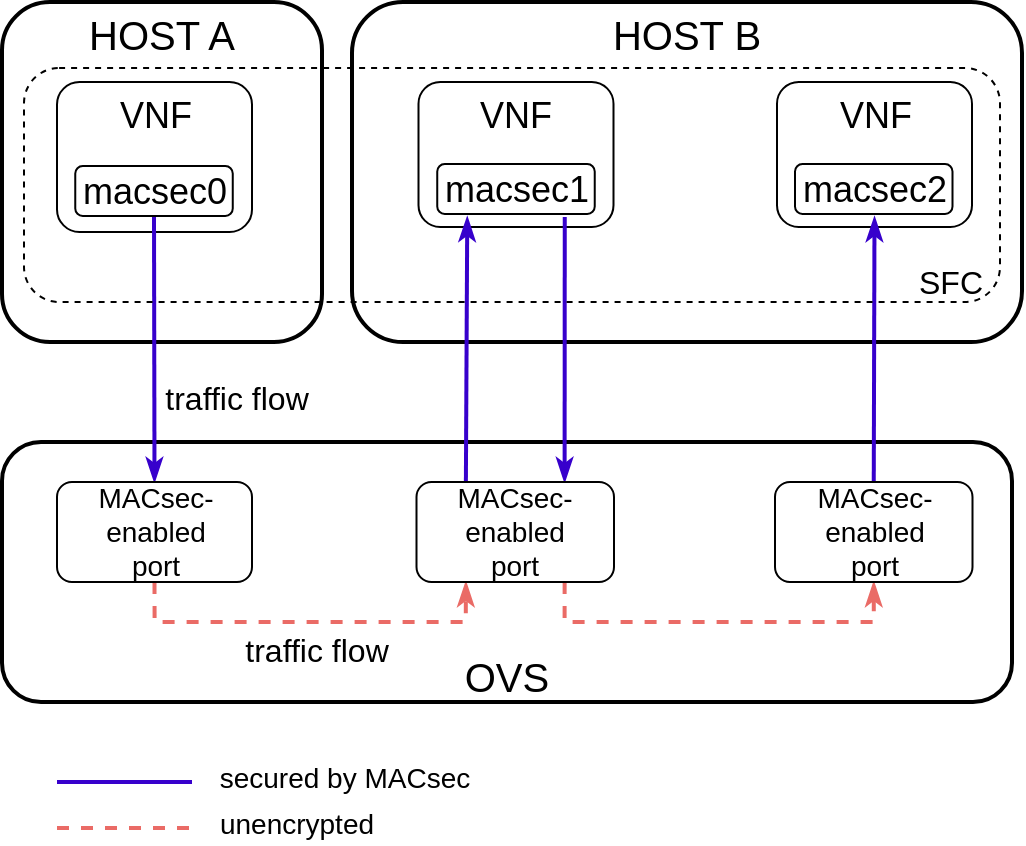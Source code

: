 <mxfile version="12.6.8" type="github">
  <diagram id="0PhkyZh6pTqeAU5DWifH" name="Page-1">
    <mxGraphModel dx="1374" dy="763" grid="1" gridSize="10" guides="1" tooltips="1" connect="1" arrows="1" fold="1" page="1" pageScale="1" pageWidth="827" pageHeight="1169" math="0" shadow="0">
      <root>
        <mxCell id="0"/>
        <mxCell id="1" parent="0"/>
        <mxCell id="wKzrwK8omsFbbwGm3UPk-1" value="VNF" style="rounded=1;whiteSpace=wrap;html=1;fontSize=18;verticalAlign=top;" parent="1" vertex="1">
          <mxGeometry x="42.5" y="230" width="97.5" height="75" as="geometry"/>
        </mxCell>
        <mxCell id="_eaUEFpU1vUXmYSTCjyz-28" value="VNF" style="rounded=1;whiteSpace=wrap;html=1;fontSize=18;verticalAlign=top;" parent="1" vertex="1">
          <mxGeometry x="223.25" y="230" width="97.5" height="72.5" as="geometry"/>
        </mxCell>
        <mxCell id="_eaUEFpU1vUXmYSTCjyz-30" value="VNF" style="rounded=1;whiteSpace=wrap;html=1;fontSize=18;verticalAlign=top;" parent="1" vertex="1">
          <mxGeometry x="402.5" y="230" width="97.5" height="72.5" as="geometry"/>
        </mxCell>
        <mxCell id="_eaUEFpU1vUXmYSTCjyz-9" value="HOST B" style="rounded=1;whiteSpace=wrap;html=1;fontSize=20;strokeWidth=2;spacing=0;spacingBottom=0;fillColor=none;verticalAlign=top;" parent="1" vertex="1">
          <mxGeometry x="190" y="190" width="335" height="170" as="geometry"/>
        </mxCell>
        <mxCell id="_eaUEFpU1vUXmYSTCjyz-10" value="HOST A" style="rounded=1;whiteSpace=wrap;html=1;fontSize=20;strokeWidth=2;spacing=0;spacingBottom=0;fillColor=none;verticalAlign=top;" parent="1" vertex="1">
          <mxGeometry x="15" y="190" width="160" height="170" as="geometry"/>
        </mxCell>
        <mxCell id="wKzrwK8omsFbbwGm3UPk-5" value="OVS" style="rounded=1;whiteSpace=wrap;html=1;fontSize=20;strokeWidth=2;spacing=0;spacingBottom=0;verticalAlign=bottom;" parent="1" vertex="1">
          <mxGeometry x="15" y="410" width="505" height="130" as="geometry"/>
        </mxCell>
        <mxCell id="_eaUEFpU1vUXmYSTCjyz-25" style="rounded=0;orthogonalLoop=1;jettySize=auto;html=1;exitX=0.75;exitY=1;exitDx=0;exitDy=0;entryX=0.75;entryY=0;entryDx=0;entryDy=0;startArrow=none;startFill=0;endArrow=classicThin;endFill=1;strokeColor=#3700CC;strokeWidth=2;fontSize=14;fillColor=#6a00ff;" parent="1" target="_eaUEFpU1vUXmYSTCjyz-29" edge="1">
          <mxGeometry relative="1" as="geometry">
            <mxPoint x="296.375" y="297.5" as="sourcePoint"/>
            <mxPoint x="296.312" y="425" as="targetPoint"/>
          </mxGeometry>
        </mxCell>
        <mxCell id="_eaUEFpU1vUXmYSTCjyz-22" style="rounded=0;orthogonalLoop=1;jettySize=auto;html=1;exitX=0.5;exitY=1;exitDx=0;exitDy=0;entryX=0.5;entryY=0;entryDx=0;entryDy=0;startArrow=none;startFill=0;endArrow=classicThin;endFill=1;strokeColor=#3700CC;strokeWidth=2;fontSize=14;fillColor=#6a00ff;" parent="1" source="T3owfNQylt5vciqT8Fi2-1" target="_eaUEFpU1vUXmYSTCjyz-13" edge="1">
          <mxGeometry relative="1" as="geometry"/>
        </mxCell>
        <mxCell id="_eaUEFpU1vUXmYSTCjyz-23" style="edgeStyle=orthogonalEdgeStyle;rounded=0;orthogonalLoop=1;jettySize=auto;html=1;exitX=0.5;exitY=1;exitDx=0;exitDy=0;entryX=0.25;entryY=1;entryDx=0;entryDy=0;startArrow=none;startFill=0;endArrow=classicThin;endFill=1;strokeColor=#EA6B66;strokeWidth=2;fontSize=14;dashed=1;" parent="1" source="_eaUEFpU1vUXmYSTCjyz-13" target="_eaUEFpU1vUXmYSTCjyz-29" edge="1">
          <mxGeometry relative="1" as="geometry">
            <mxPoint x="247.5" y="480" as="targetPoint"/>
          </mxGeometry>
        </mxCell>
        <mxCell id="_eaUEFpU1vUXmYSTCjyz-13" value="MACsec-enabled&lt;br&gt;port" style="rounded=1;whiteSpace=wrap;html=1;fontSize=14;flipH=1;" parent="1" vertex="1">
          <mxGeometry x="42.5" y="430" width="97.5" height="50" as="geometry"/>
        </mxCell>
        <mxCell id="_eaUEFpU1vUXmYSTCjyz-24" style="rounded=0;orthogonalLoop=1;jettySize=auto;html=1;exitX=0.25;exitY=0;exitDx=0;exitDy=0;entryX=0.25;entryY=1;entryDx=0;entryDy=0;startArrow=none;startFill=0;endArrow=classicThin;endFill=1;strokeColor=#3700CC;strokeWidth=2;fontSize=14;fillColor=#6a00ff;" parent="1" edge="1" source="_eaUEFpU1vUXmYSTCjyz-29">
          <mxGeometry relative="1" as="geometry">
            <mxPoint x="247.5" y="425" as="sourcePoint"/>
            <mxPoint x="247.625" y="297.5" as="targetPoint"/>
          </mxGeometry>
        </mxCell>
        <mxCell id="_eaUEFpU1vUXmYSTCjyz-26" style="edgeStyle=orthogonalEdgeStyle;rounded=0;orthogonalLoop=1;jettySize=auto;html=1;exitX=0.75;exitY=1;exitDx=0;exitDy=0;entryX=0.5;entryY=1;entryDx=0;entryDy=0;startArrow=none;startFill=0;endArrow=classicThin;endFill=1;strokeColor=#EA6B66;strokeWidth=2;fontSize=14;dashed=1;" parent="1" source="_eaUEFpU1vUXmYSTCjyz-29" target="_eaUEFpU1vUXmYSTCjyz-31" edge="1">
          <mxGeometry relative="1" as="geometry">
            <mxPoint x="292.5" y="480" as="sourcePoint"/>
            <mxPoint x="425" y="480" as="targetPoint"/>
          </mxGeometry>
        </mxCell>
        <mxCell id="_eaUEFpU1vUXmYSTCjyz-27" style="rounded=0;orthogonalLoop=1;jettySize=auto;html=1;exitX=0.5;exitY=0;exitDx=0;exitDy=0;entryX=0.5;entryY=1;entryDx=0;entryDy=0;startArrow=none;startFill=0;endArrow=classicThin;endFill=1;strokeColor=#3700CC;strokeWidth=2;fontSize=14;fillColor=#6a00ff;" parent="1" source="_eaUEFpU1vUXmYSTCjyz-31" edge="1">
          <mxGeometry relative="1" as="geometry">
            <mxPoint x="450.875" y="425" as="sourcePoint"/>
            <mxPoint x="451.25" y="297.5" as="targetPoint"/>
          </mxGeometry>
        </mxCell>
        <mxCell id="_eaUEFpU1vUXmYSTCjyz-29" value="MACsec-enabled&lt;br&gt;port" style="rounded=1;whiteSpace=wrap;html=1;fontSize=14;flipH=1;" parent="1" vertex="1">
          <mxGeometry x="222.25" y="430" width="98.75" height="50" as="geometry"/>
        </mxCell>
        <mxCell id="_eaUEFpU1vUXmYSTCjyz-31" value="MACsec-enabled&lt;br&gt;port" style="rounded=1;whiteSpace=wrap;html=1;fontSize=14;flipH=1;" parent="1" vertex="1">
          <mxGeometry x="401.5" y="430" width="98.75" height="50" as="geometry"/>
        </mxCell>
        <mxCell id="_eaUEFpU1vUXmYSTCjyz-33" value="" style="endArrow=none;html=1;strokeColor=#EA6B66;strokeWidth=2;fontSize=14;dashed=1;" parent="1" edge="1">
          <mxGeometry width="50" height="50" relative="1" as="geometry">
            <mxPoint x="42.5" y="603" as="sourcePoint"/>
            <mxPoint x="110" y="603" as="targetPoint"/>
          </mxGeometry>
        </mxCell>
        <mxCell id="_eaUEFpU1vUXmYSTCjyz-34" value="" style="endArrow=none;html=1;strokeColor=#3700CC;strokeWidth=2;fontSize=14;fillColor=#6a00ff;" parent="1" edge="1">
          <mxGeometry width="50" height="50" relative="1" as="geometry">
            <mxPoint x="42.5" y="580" as="sourcePoint"/>
            <mxPoint x="110" y="580" as="targetPoint"/>
          </mxGeometry>
        </mxCell>
        <mxCell id="_eaUEFpU1vUXmYSTCjyz-35" value="secured by MACsec" style="text;html=1;align=center;verticalAlign=middle;resizable=0;points=[];autosize=1;fontSize=14;" parent="1" vertex="1">
          <mxGeometry x="116" y="568" width="140" height="20" as="geometry"/>
        </mxCell>
        <mxCell id="_eaUEFpU1vUXmYSTCjyz-36" value="unencrypted" style="text;html=1;align=center;verticalAlign=middle;resizable=0;points=[];autosize=1;fontSize=14;" parent="1" vertex="1">
          <mxGeometry x="117" y="591" width="90" height="20" as="geometry"/>
        </mxCell>
        <mxCell id="T3owfNQylt5vciqT8Fi2-1" value="macsec0" style="rounded=1;whiteSpace=wrap;html=1;fontSize=18;align=center;" vertex="1" parent="1">
          <mxGeometry x="51.63" y="272" width="78.75" height="25" as="geometry"/>
        </mxCell>
        <mxCell id="T3owfNQylt5vciqT8Fi2-2" value="macsec1" style="rounded=1;whiteSpace=wrap;html=1;fontSize=18;align=center;" vertex="1" parent="1">
          <mxGeometry x="232.62" y="271" width="78.75" height="25" as="geometry"/>
        </mxCell>
        <mxCell id="T3owfNQylt5vciqT8Fi2-3" value="macsec2" style="rounded=1;whiteSpace=wrap;html=1;fontSize=18;align=center;" vertex="1" parent="1">
          <mxGeometry x="411.5" y="271" width="78.75" height="25" as="geometry"/>
        </mxCell>
        <mxCell id="T3owfNQylt5vciqT8Fi2-4" value="traffic flow" style="text;html=1;align=center;verticalAlign=middle;resizable=0;points=[];autosize=1;fontSize=16;" vertex="1" parent="1">
          <mxGeometry x="87" y="378" width="90" height="20" as="geometry"/>
        </mxCell>
        <mxCell id="T3owfNQylt5vciqT8Fi2-5" value="traffic flow" style="text;html=1;align=center;verticalAlign=middle;resizable=0;points=[];autosize=1;fontSize=16;" vertex="1" parent="1">
          <mxGeometry x="127" y="504" width="90" height="20" as="geometry"/>
        </mxCell>
        <mxCell id="T3owfNQylt5vciqT8Fi2-8" value="SFC" style="text;html=1;align=center;verticalAlign=middle;resizable=0;points=[];autosize=1;fontSize=16;" vertex="1" parent="1">
          <mxGeometry x="464" y="320" width="50" height="20" as="geometry"/>
        </mxCell>
        <mxCell id="T3owfNQylt5vciqT8Fi2-9" value="" style="rounded=1;whiteSpace=wrap;html=1;fontSize=16;align=center;fillColor=none;dashed=1;" vertex="1" parent="1">
          <mxGeometry x="26" y="223" width="488" height="117" as="geometry"/>
        </mxCell>
      </root>
    </mxGraphModel>
  </diagram>
</mxfile>
